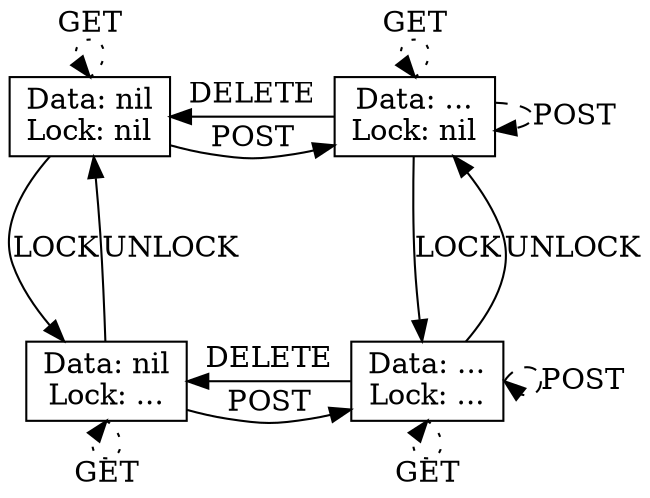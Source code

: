 digraph {
	node [
		shape = "box";
	];

	edge [
		minlen = "2";
	];

	"Data: nil\nLock: nil":n -> "Data: nil\nLock: nil":n [label=GET; style=dotted];
	"Data: nil\nLock: nil"   -> "Data: ...\nLock: nil"   [label=POST];
	"Data: nil\nLock: nil"   -> "Data: nil\nLock: ..."   [label=LOCK];

	"Data: ...\nLock: nil":n -> "Data: ...\nLock: nil":n [label=GET, style=dotted];
	"Data: ...\nLock: nil"   -> "Data: ...\nLock: nil"   [label=POST, style=dashed];
	"Data: ...\nLock: nil"   -> "Data: nil\nLock: nil"   [label=DELETE];
	"Data: ...\nLock: nil"   -> "Data: ...\nLock: ..."   [label=LOCK];

	"Data: nil\nLock: ...":s -> "Data: nil\nLock: ...":s [label=GET, style=dotted];
	"Data: nil\nLock: ..."   -> "Data: ...\nLock: ..."   [label=POST];
	"Data: nil\nLock: ..."   -> "Data: nil\nLock: nil"   [label=UNLOCK];

	"Data: ...\nLock: ...":s -> "Data: ...\nLock: ...":s [label=GET, style=dotted];
	"Data: ...\nLock: ...":e -> "Data: ...\nLock: ...":e [label=POST, style=dashed];
	"Data: ...\nLock: ..."   -> "Data: ...\nLock: nil"   [label=UNLOCK];
	"Data: ...\nLock: ..."   -> "Data: nil\nLock: ..."   [label=DELETE];

	{rank=same; "Data: nil\nLock: nil"; "Data: ...\nLock: nil"}
	{rank=same; "Data: nil\nLock: ..."; "Data: ...\nLock: ..."}
}
